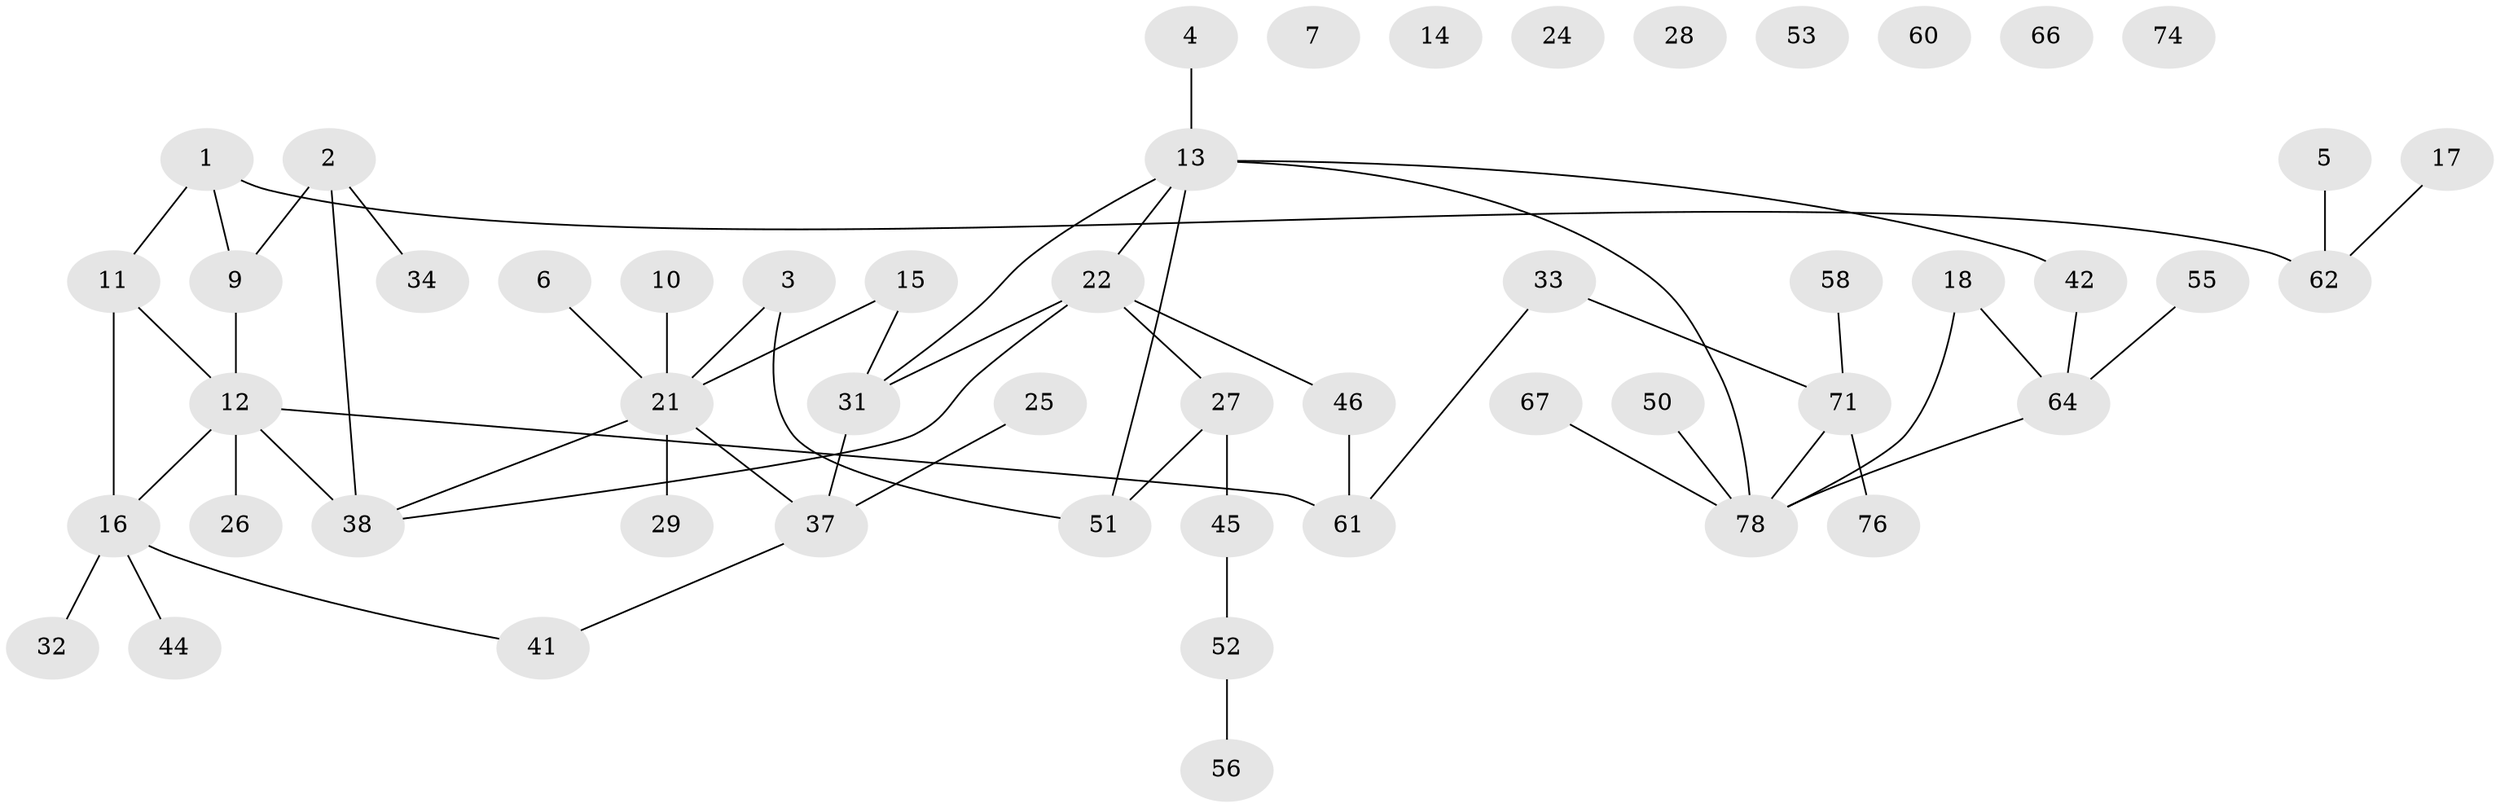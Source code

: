 // original degree distribution, {4: 0.12345679012345678, 3: 0.2345679012345679, 1: 0.2839506172839506, 2: 0.20987654320987653, 0: 0.09876543209876543, 6: 0.024691358024691357, 5: 0.024691358024691357}
// Generated by graph-tools (version 1.1) at 2025/41/03/06/25 10:41:22]
// undirected, 53 vertices, 57 edges
graph export_dot {
graph [start="1"]
  node [color=gray90,style=filled];
  1 [super="+54"];
  2 [super="+23"];
  3 [super="+8"];
  4;
  5 [super="+65"];
  6;
  7;
  9 [super="+19"];
  10 [super="+20"];
  11 [super="+35"];
  12 [super="+36"];
  13 [super="+75"];
  14;
  15;
  16 [super="+57"];
  17;
  18 [super="+49"];
  21 [super="+59"];
  22 [super="+30"];
  24;
  25 [super="+43"];
  26;
  27 [super="+40"];
  28;
  29;
  31 [super="+39"];
  32;
  33 [super="+48"];
  34;
  37 [super="+47"];
  38 [super="+68"];
  41 [super="+63"];
  42 [super="+81"];
  44;
  45 [super="+73"];
  46 [super="+69"];
  50;
  51;
  52;
  53;
  55;
  56;
  58;
  60;
  61 [super="+70"];
  62 [super="+80"];
  64 [super="+77"];
  66;
  67;
  71 [super="+72"];
  74;
  76;
  78 [super="+79"];
  1 -- 11;
  1 -- 62;
  1 -- 9;
  2 -- 34;
  2 -- 38 [weight=2];
  2 -- 9;
  3 -- 21;
  3 -- 51;
  4 -- 13;
  5 -- 62 [weight=2];
  6 -- 21;
  9 -- 12;
  10 -- 21;
  11 -- 16;
  11 -- 12;
  12 -- 61 [weight=2];
  12 -- 16;
  12 -- 38;
  12 -- 26;
  13 -- 22;
  13 -- 78;
  13 -- 51;
  13 -- 31;
  13 -- 42;
  15 -- 31;
  15 -- 21;
  16 -- 32;
  16 -- 41;
  16 -- 44;
  17 -- 62;
  18 -- 64;
  18 -- 78;
  21 -- 37;
  21 -- 29;
  21 -- 38;
  22 -- 27;
  22 -- 38;
  22 -- 46;
  22 -- 31;
  25 -- 37;
  27 -- 45;
  27 -- 51;
  31 -- 37;
  33 -- 61;
  33 -- 71;
  37 -- 41;
  42 -- 64;
  45 -- 52;
  46 -- 61;
  50 -- 78;
  52 -- 56;
  55 -- 64;
  58 -- 71;
  64 -- 78;
  67 -- 78;
  71 -- 78;
  71 -- 76;
}
